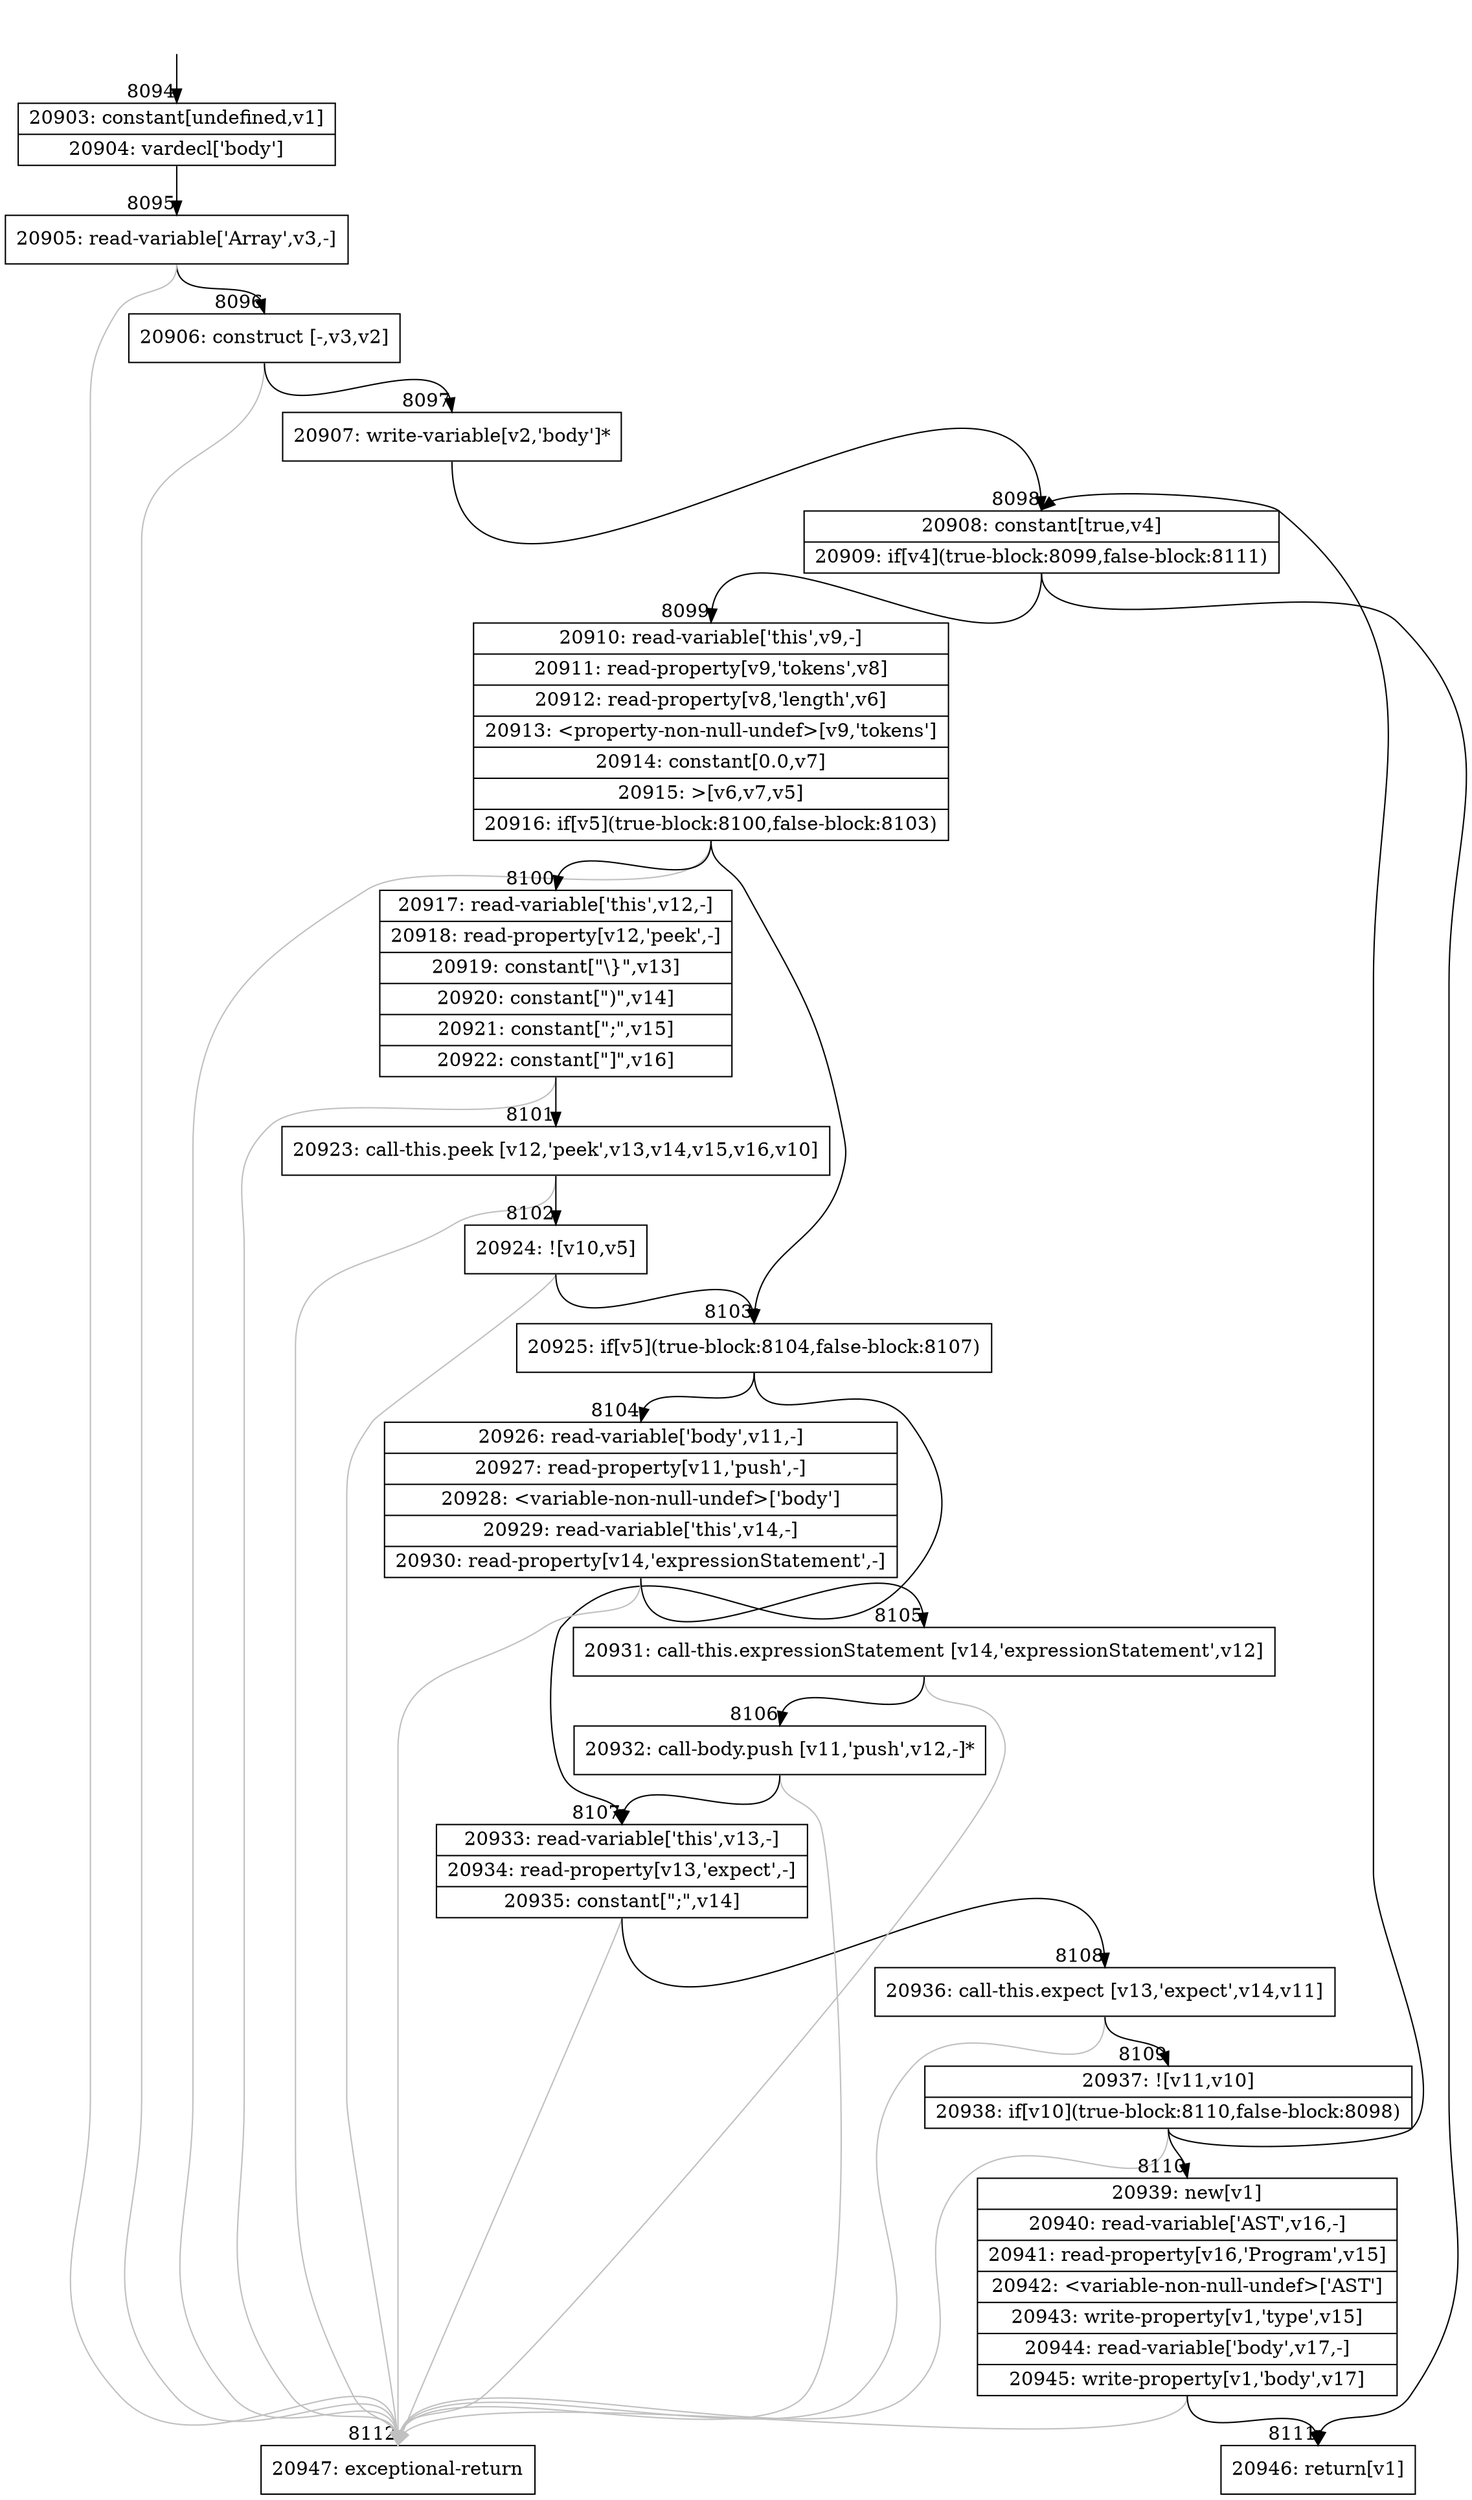 digraph {
rankdir="TD"
BB_entry598[shape=none,label=""];
BB_entry598 -> BB8094 [tailport=s, headport=n, headlabel="    8094"]
BB8094 [shape=record label="{20903: constant[undefined,v1]|20904: vardecl['body']}" ] 
BB8094 -> BB8095 [tailport=s, headport=n, headlabel="      8095"]
BB8095 [shape=record label="{20905: read-variable['Array',v3,-]}" ] 
BB8095 -> BB8096 [tailport=s, headport=n, headlabel="      8096"]
BB8095 -> BB8112 [tailport=s, headport=n, color=gray, headlabel="      8112"]
BB8096 [shape=record label="{20906: construct [-,v3,v2]}" ] 
BB8096 -> BB8097 [tailport=s, headport=n, headlabel="      8097"]
BB8096 -> BB8112 [tailport=s, headport=n, color=gray]
BB8097 [shape=record label="{20907: write-variable[v2,'body']*}" ] 
BB8097 -> BB8098 [tailport=s, headport=n, headlabel="      8098"]
BB8098 [shape=record label="{20908: constant[true,v4]|20909: if[v4](true-block:8099,false-block:8111)}" ] 
BB8098 -> BB8099 [tailport=s, headport=n, headlabel="      8099"]
BB8098 -> BB8111 [tailport=s, headport=n, headlabel="      8111"]
BB8099 [shape=record label="{20910: read-variable['this',v9,-]|20911: read-property[v9,'tokens',v8]|20912: read-property[v8,'length',v6]|20913: \<property-non-null-undef\>[v9,'tokens']|20914: constant[0.0,v7]|20915: \>[v6,v7,v5]|20916: if[v5](true-block:8100,false-block:8103)}" ] 
BB8099 -> BB8103 [tailport=s, headport=n, headlabel="      8103"]
BB8099 -> BB8100 [tailport=s, headport=n, headlabel="      8100"]
BB8099 -> BB8112 [tailport=s, headport=n, color=gray]
BB8100 [shape=record label="{20917: read-variable['this',v12,-]|20918: read-property[v12,'peek',-]|20919: constant[\"\\\}\",v13]|20920: constant[\")\",v14]|20921: constant[\";\",v15]|20922: constant[\"]\",v16]}" ] 
BB8100 -> BB8101 [tailport=s, headport=n, headlabel="      8101"]
BB8100 -> BB8112 [tailport=s, headport=n, color=gray]
BB8101 [shape=record label="{20923: call-this.peek [v12,'peek',v13,v14,v15,v16,v10]}" ] 
BB8101 -> BB8102 [tailport=s, headport=n, headlabel="      8102"]
BB8101 -> BB8112 [tailport=s, headport=n, color=gray]
BB8102 [shape=record label="{20924: ![v10,v5]}" ] 
BB8102 -> BB8103 [tailport=s, headport=n]
BB8102 -> BB8112 [tailport=s, headport=n, color=gray]
BB8103 [shape=record label="{20925: if[v5](true-block:8104,false-block:8107)}" ] 
BB8103 -> BB8104 [tailport=s, headport=n, headlabel="      8104"]
BB8103 -> BB8107 [tailport=s, headport=n, headlabel="      8107"]
BB8104 [shape=record label="{20926: read-variable['body',v11,-]|20927: read-property[v11,'push',-]|20928: \<variable-non-null-undef\>['body']|20929: read-variable['this',v14,-]|20930: read-property[v14,'expressionStatement',-]}" ] 
BB8104 -> BB8105 [tailport=s, headport=n, headlabel="      8105"]
BB8104 -> BB8112 [tailport=s, headport=n, color=gray]
BB8105 [shape=record label="{20931: call-this.expressionStatement [v14,'expressionStatement',v12]}" ] 
BB8105 -> BB8106 [tailport=s, headport=n, headlabel="      8106"]
BB8105 -> BB8112 [tailport=s, headport=n, color=gray]
BB8106 [shape=record label="{20932: call-body.push [v11,'push',v12,-]*}" ] 
BB8106 -> BB8107 [tailport=s, headport=n]
BB8106 -> BB8112 [tailport=s, headport=n, color=gray]
BB8107 [shape=record label="{20933: read-variable['this',v13,-]|20934: read-property[v13,'expect',-]|20935: constant[\";\",v14]}" ] 
BB8107 -> BB8108 [tailport=s, headport=n, headlabel="      8108"]
BB8107 -> BB8112 [tailport=s, headport=n, color=gray]
BB8108 [shape=record label="{20936: call-this.expect [v13,'expect',v14,v11]}" ] 
BB8108 -> BB8109 [tailport=s, headport=n, headlabel="      8109"]
BB8108 -> BB8112 [tailport=s, headport=n, color=gray]
BB8109 [shape=record label="{20937: ![v11,v10]|20938: if[v10](true-block:8110,false-block:8098)}" ] 
BB8109 -> BB8110 [tailport=s, headport=n, headlabel="      8110"]
BB8109 -> BB8098 [tailport=s, headport=n]
BB8109 -> BB8112 [tailport=s, headport=n, color=gray]
BB8110 [shape=record label="{20939: new[v1]|20940: read-variable['AST',v16,-]|20941: read-property[v16,'Program',v15]|20942: \<variable-non-null-undef\>['AST']|20943: write-property[v1,'type',v15]|20944: read-variable['body',v17,-]|20945: write-property[v1,'body',v17]}" ] 
BB8110 -> BB8111 [tailport=s, headport=n]
BB8110 -> BB8112 [tailport=s, headport=n, color=gray]
BB8111 [shape=record label="{20946: return[v1]}" ] 
BB8112 [shape=record label="{20947: exceptional-return}" ] 
//#$~ 12665
}
